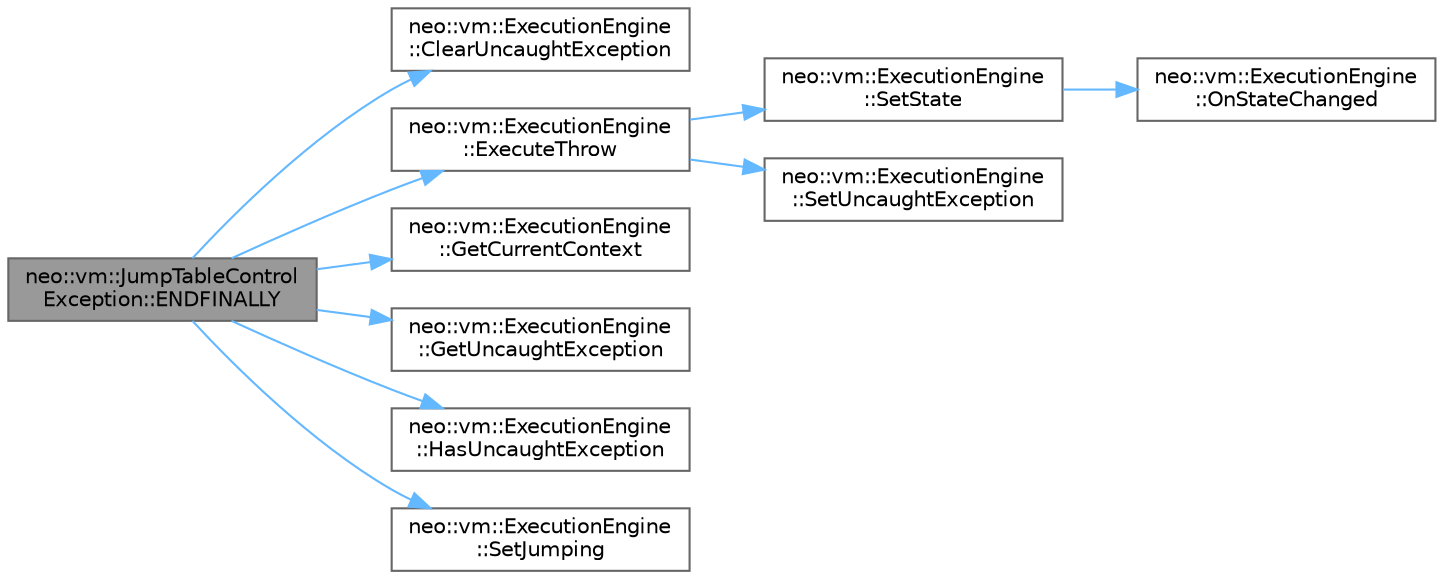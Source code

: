 digraph "neo::vm::JumpTableControlException::ENDFINALLY"
{
 // LATEX_PDF_SIZE
  bgcolor="transparent";
  edge [fontname=Helvetica,fontsize=10,labelfontname=Helvetica,labelfontsize=10];
  node [fontname=Helvetica,fontsize=10,shape=box,height=0.2,width=0.4];
  rankdir="LR";
  Node1 [id="Node000001",label="neo::vm::JumpTableControl\lException::ENDFINALLY",height=0.2,width=0.4,color="gray40", fillcolor="grey60", style="filled", fontcolor="black",tooltip=" "];
  Node1 -> Node2 [id="edge1_Node000001_Node000002",color="steelblue1",style="solid",tooltip=" "];
  Node2 [id="Node000002",label="neo::vm::ExecutionEngine\l::ClearUncaughtException",height=0.2,width=0.4,color="grey40", fillcolor="white", style="filled",URL="$classneo_1_1vm_1_1_execution_engine.html#af642629fc69c551c62d90655de46a9da",tooltip="Clears the uncaught exception."];
  Node1 -> Node3 [id="edge2_Node000001_Node000003",color="steelblue1",style="solid",tooltip=" "];
  Node3 [id="Node000003",label="neo::vm::ExecutionEngine\l::ExecuteThrow",height=0.2,width=0.4,color="grey40", fillcolor="white", style="filled",URL="$classneo_1_1vm_1_1_execution_engine.html#a67845f8e8923da7e7e9a24eb1a6a30a0",tooltip="Executes a throw operation."];
  Node3 -> Node4 [id="edge3_Node000003_Node000004",color="steelblue1",style="solid",tooltip=" "];
  Node4 [id="Node000004",label="neo::vm::ExecutionEngine\l::SetState",height=0.2,width=0.4,color="grey40", fillcolor="white", style="filled",URL="$classneo_1_1vm_1_1_execution_engine.html#a994592a88beaec9c69b75978b7287211",tooltip="Sets the VM state."];
  Node4 -> Node5 [id="edge4_Node000004_Node000005",color="steelblue1",style="solid",tooltip=" "];
  Node5 [id="Node000005",label="neo::vm::ExecutionEngine\l::OnStateChanged",height=0.2,width=0.4,color="grey40", fillcolor="white", style="filled",URL="$classneo_1_1vm_1_1_execution_engine.html#a5a446f549aeccf031ac65e107d71659c",tooltip="Called when the state changes."];
  Node3 -> Node6 [id="edge5_Node000003_Node000006",color="steelblue1",style="solid",tooltip=" "];
  Node6 [id="Node000006",label="neo::vm::ExecutionEngine\l::SetUncaughtException",height=0.2,width=0.4,color="grey40", fillcolor="white", style="filled",URL="$classneo_1_1vm_1_1_execution_engine.html#a334349f8f8abf73db8ca86ad42704029",tooltip="Sets the uncaught exception."];
  Node1 -> Node7 [id="edge6_Node000001_Node000007",color="steelblue1",style="solid",tooltip=" "];
  Node7 [id="Node000007",label="neo::vm::ExecutionEngine\l::GetCurrentContext",height=0.2,width=0.4,color="grey40", fillcolor="white", style="filled",URL="$classneo_1_1vm_1_1_execution_engine.html#a8301f5b182f15a7c9302c1b65cbf9220",tooltip="Gets the current context."];
  Node1 -> Node8 [id="edge7_Node000001_Node000008",color="steelblue1",style="solid",tooltip=" "];
  Node8 [id="Node000008",label="neo::vm::ExecutionEngine\l::GetUncaughtException",height=0.2,width=0.4,color="grey40", fillcolor="white", style="filled",URL="$classneo_1_1vm_1_1_execution_engine.html#ab649c832d415ae0082440b44a0c50287",tooltip="Gets the uncaught exception."];
  Node1 -> Node9 [id="edge8_Node000001_Node000009",color="steelblue1",style="solid",tooltip=" "];
  Node9 [id="Node000009",label="neo::vm::ExecutionEngine\l::HasUncaughtException",height=0.2,width=0.4,color="grey40", fillcolor="white", style="filled",URL="$classneo_1_1vm_1_1_execution_engine.html#af81689dff0a9d07a5530a50222bba191",tooltip="Checks if there is an uncaught exception."];
  Node1 -> Node10 [id="edge9_Node000001_Node000010",color="steelblue1",style="solid",tooltip=" "];
  Node10 [id="Node000010",label="neo::vm::ExecutionEngine\l::SetJumping",height=0.2,width=0.4,color="grey40", fillcolor="white", style="filled",URL="$classneo_1_1vm_1_1_execution_engine.html#ae90860e6f9f9747ba4b863b0d364db25",tooltip="Sets the jumping flag."];
}
